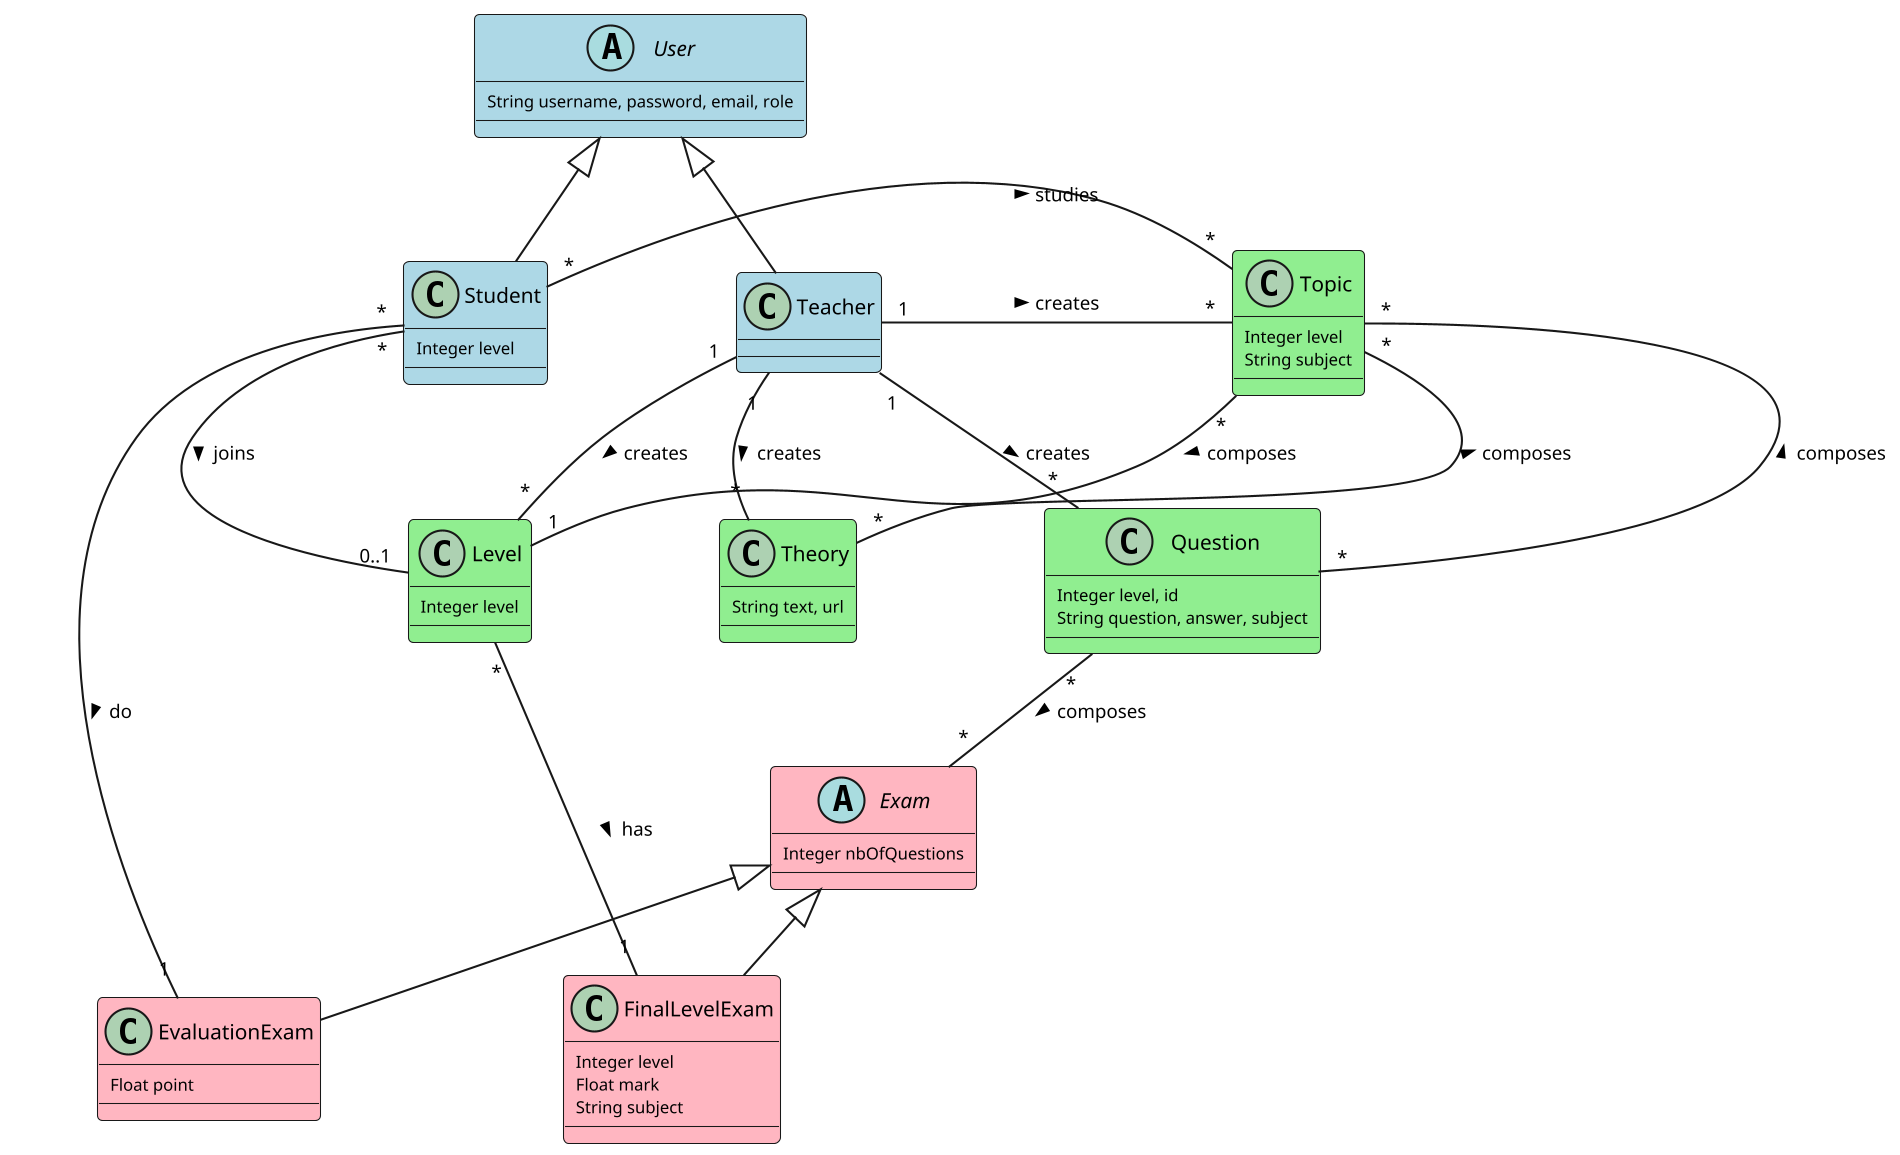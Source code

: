 @startuml
skinparam dpi 200
skinparam classAttributeFontSize 8
skinparam classArrowFontSize 9
skinparam classFontSize 10
skinparam nodesep 90
skinparam ranksep 40
hide stereotype
skinparam class {
	BackgroundColor White
	BackgroundColor<<Exam>> LightPink
	BackgroundColor<<User>> LightBlue
	BackgroundColor<<Level>> LightGreen
}

abstract class User <<User>> {
    String username, password, email, role
}

class Teacher <<User>> extends User {
}

class Student <<User>> extends User {
    Integer level
}



abstract class Exam <<Exam>> {
    Integer nbOfQuestions
}

class EvaluationExam <<Exam>> extends Exam {
    Float point
}

class FinalLevelExam <<Exam>> extends Exam {
     Integer level
     Float mark
     String subject
}

class Theory <<Level>> {
    String text, url
}

class Level <<Level>> {
    Integer level
}

class Topic <<Level>> {
    Integer level
    String subject
}

class Question <<Level>> {
    Integer level, id
    String question, answer, subject
}

EvaluationExam "1" -left- "*" Student: do <
FinalLevelExam "1" -left- "*" Level: has <
Topic "*" -left- "*" Student: studies <
Level "0..1" -left- "*" Student: joins <

Level "*" -left- "1" Teacher: creates <
Topic "*" -left- "1" Teacher: creates <
Question "*" -left- "1" Teacher: creates <
Theory "*" -left- "1" Teacher: creates <

Question "*" -up- "*" Topic: composes >
Theory "*" -up- "*" Topic: composes >
Level "1" -up- "*" Topic: composes <

Question "*" -- "*" Exam: composes >
@enduml